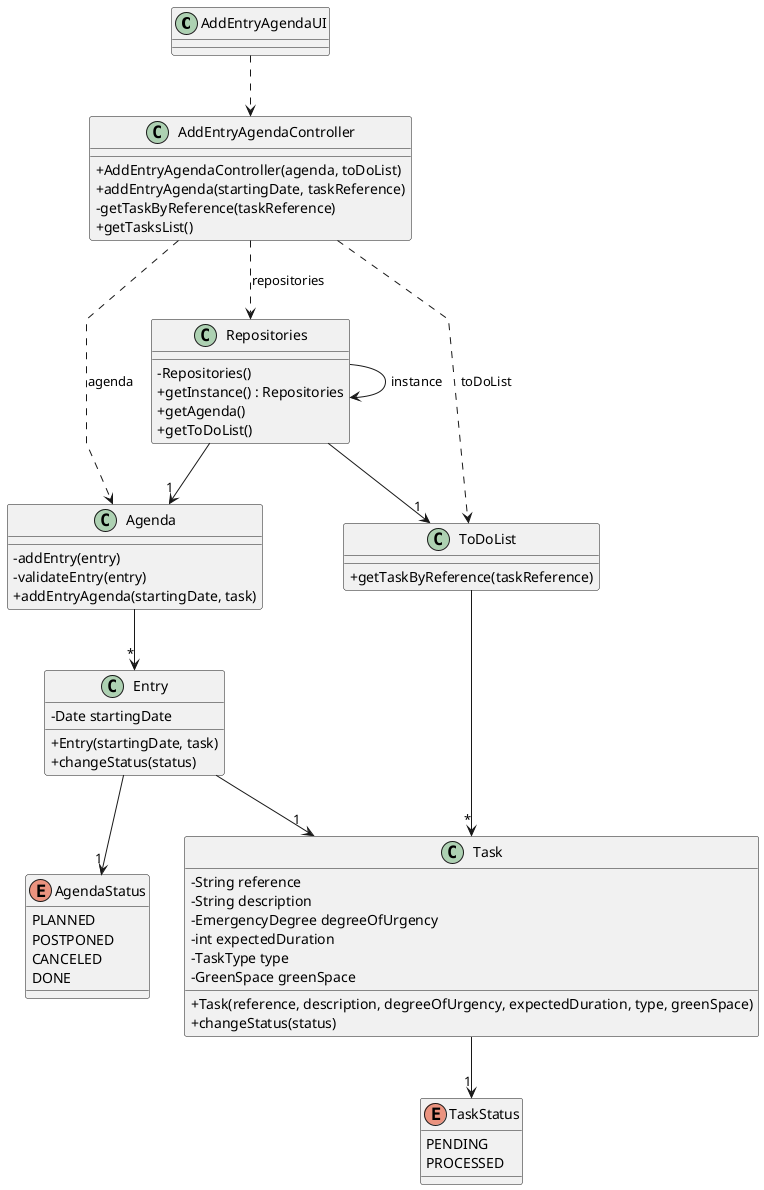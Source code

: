 @startuml
'skinparam monochrome true
skinparam packageStyle rectangle
skinparam shadowing false
skinparam linetype polyline
'skinparam linetype orto

skinparam classAttributeIconSize 0

'left to right direction

class AddEntryAgendaUI {
}

class AddEntryAgendaController {
    +AddEntryAgendaController(agenda, toDoList)
    +addEntryAgenda(startingDate, taskReference)
    -getTaskByReference(taskReference)
    +getTasksList()
}

class Agenda {
    -addEntry(entry)
    -validateEntry(entry)
    +addEntryAgenda(startingDate, task)
}

class Entry {
    -Date startingDate
    +Entry(startingDate, task)
    +changeStatus(status)
}

class ToDoList {
    +getTaskByReference(taskReference)
}

class Task {
    -String reference
    -String description
    -EmergencyDegree degreeOfUrgency
    -int expectedDuration
    -TaskType type
    -GreenSpace greenSpace
    +Task(reference, description, degreeOfUrgency, expectedDuration, type, greenSpace)
    +changeStatus(status)
}

class Repositories {
    - Repositories()
    + getInstance() : Repositories
    + getAgenda()
    + getToDoList()
}

enum AgendaStatus {
    PLANNED
    POSTPONED
    CANCELED
    DONE
}

enum TaskStatus {
    PENDING
    PROCESSED
}

AddEntryAgendaUI ..> AddEntryAgendaController
AddEntryAgendaController ..> Repositories: repositories
AddEntryAgendaController ..> Agenda: agenda
AddEntryAgendaController ..> ToDoList: toDoList
Repositories --> Repositories: instance
Repositories --> "1" Agenda
Repositories --> "1" ToDoList
Agenda --> "*" Entry
ToDoList --> "*" Task
Entry --> "1" Task
Entry --> "1" AgendaStatus
Task --> "1" TaskStatus

@enduml